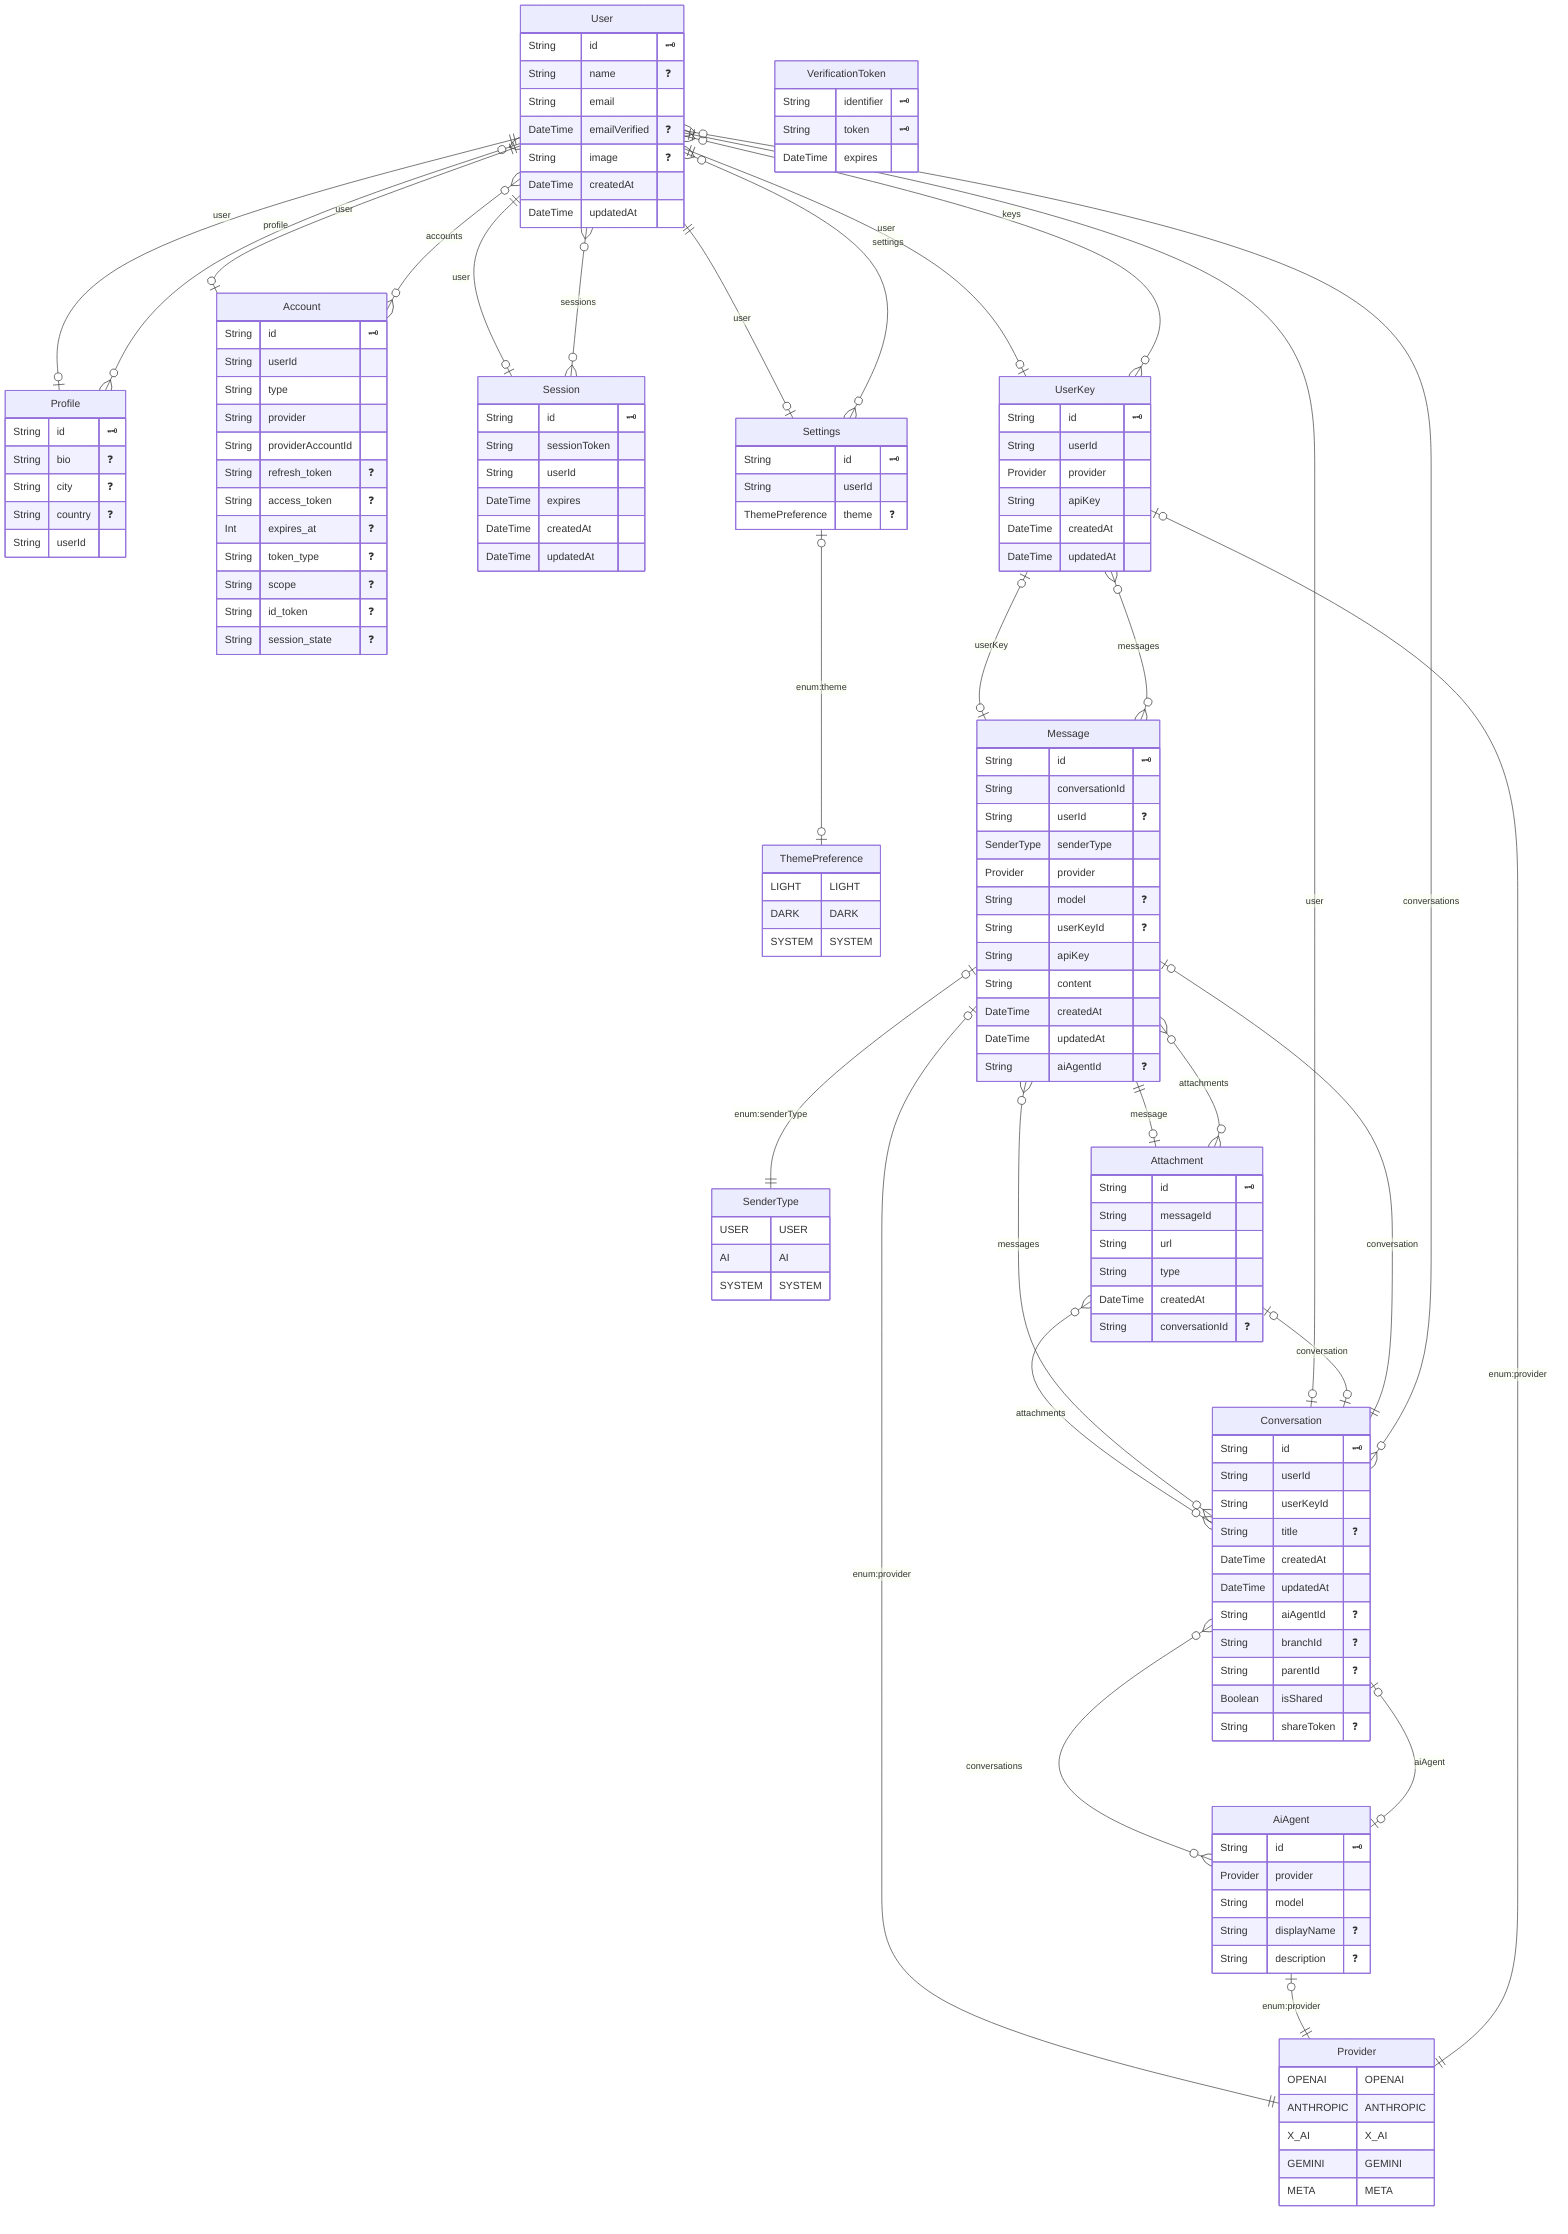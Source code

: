 erDiagram

        SenderType {
            USER USER
AI AI
SYSTEM SYSTEM
        }
    


        ThemePreference {
            LIGHT LIGHT
DARK DARK
SYSTEM SYSTEM
        }
    


        Provider {
            OPENAI OPENAI
ANTHROPIC ANTHROPIC
X_AI X_AI
GEMINI GEMINI
META META
        }
    
  "User" {
    String id "🗝️"
    String name "❓"
    String email 
    DateTime emailVerified "❓"
    String image "❓"
    DateTime createdAt 
    DateTime updatedAt 
    }
  

  "Profile" {
    String id "🗝️"
    String bio "❓"
    String city "❓"
    String country "❓"
    String userId 
    }
  

  "Account" {
    String id "🗝️"
    String userId 
    String type 
    String provider 
    String providerAccountId 
    String refresh_token "❓"
    String access_token "❓"
    Int expires_at "❓"
    String token_type "❓"
    String scope "❓"
    String id_token "❓"
    String session_state "❓"
    }
  

  "Session" {
    String id "🗝️"
    String sessionToken 
    String userId 
    DateTime expires 
    DateTime createdAt 
    DateTime updatedAt 
    }
  

  "UserKey" {
    String id "🗝️"
    String userId 
    Provider provider 
    String apiKey 
    DateTime createdAt 
    DateTime updatedAt 
    }
  

  "Settings" {
    String id "🗝️"
    String userId 
    ThemePreference theme "❓"
    }
  

  "AiAgent" {
    String id "🗝️"
    Provider provider 
    String model 
    String displayName "❓"
    String description "❓"
    }
  

  "Conversation" {
    String id "🗝️"
    String userId 
    String userKeyId 
    String title "❓"
    DateTime createdAt 
    DateTime updatedAt 
    String aiAgentId "❓"
    String branchId "❓"
    String parentId "❓"
    Boolean isShared 
    String shareToken "❓"
    }
  

  "Message" {
    String id "🗝️"
    String conversationId 
    String userId "❓"
    SenderType senderType 
    Provider provider 
    String model "❓"
    String userKeyId "❓"
    String apiKey 
    String content 
    DateTime createdAt 
    DateTime updatedAt 
    String aiAgentId "❓"
    }
  

  "Attachment" {
    String id "🗝️"
    String messageId 
    String url 
    String type 
    DateTime createdAt 
    String conversationId "❓"
    }
  

  "VerificationToken" {
    String identifier "🗝️"
    String token "🗝️"
    DateTime expires 
    }
  
    "User" o{--}o "Profile" : "profile"
    "User" o{--}o "Account" : "accounts"
    "User" o{--}o "Session" : "sessions"
    "User" o{--}o "UserKey" : "keys"
    "User" o{--}o "Conversation" : "conversations"
    "User" o{--}o "Settings" : "settings"
    "Profile" o|--|| "User" : "user"
    "Account" o|--|| "User" : "user"
    "Session" o|--|| "User" : "user"
    "UserKey" o|--|| "Provider" : "enum:provider"
    "UserKey" o|--|| "User" : "user"
    "UserKey" o{--}o "Message" : "messages"
    "Settings" o|--|| "User" : "user"
    "Settings" o|--|o "ThemePreference" : "enum:theme"
    "AiAgent" o|--|| "Provider" : "enum:provider"
    "AiAgent" o{--}o "Conversation" : "conversations"
    "Conversation" o|--|| "User" : "user"
    "Conversation" o{--}o "Message" : "messages"
    "Conversation" o|--|o "AiAgent" : "aiAgent"
    "Conversation" o{--}o "Attachment" : "attachments"
    "Message" o|--|| "SenderType" : "enum:senderType"
    "Message" o|--|| "Provider" : "enum:provider"
    "Message" o|--|o "UserKey" : "userKey"
    "Message" o{--}o "Attachment" : "attachments"
    "Message" o|--|| "Conversation" : "conversation"
    "Attachment" o|--|o "Conversation" : "conversation"
    "Attachment" o|--|| "Message" : "message"